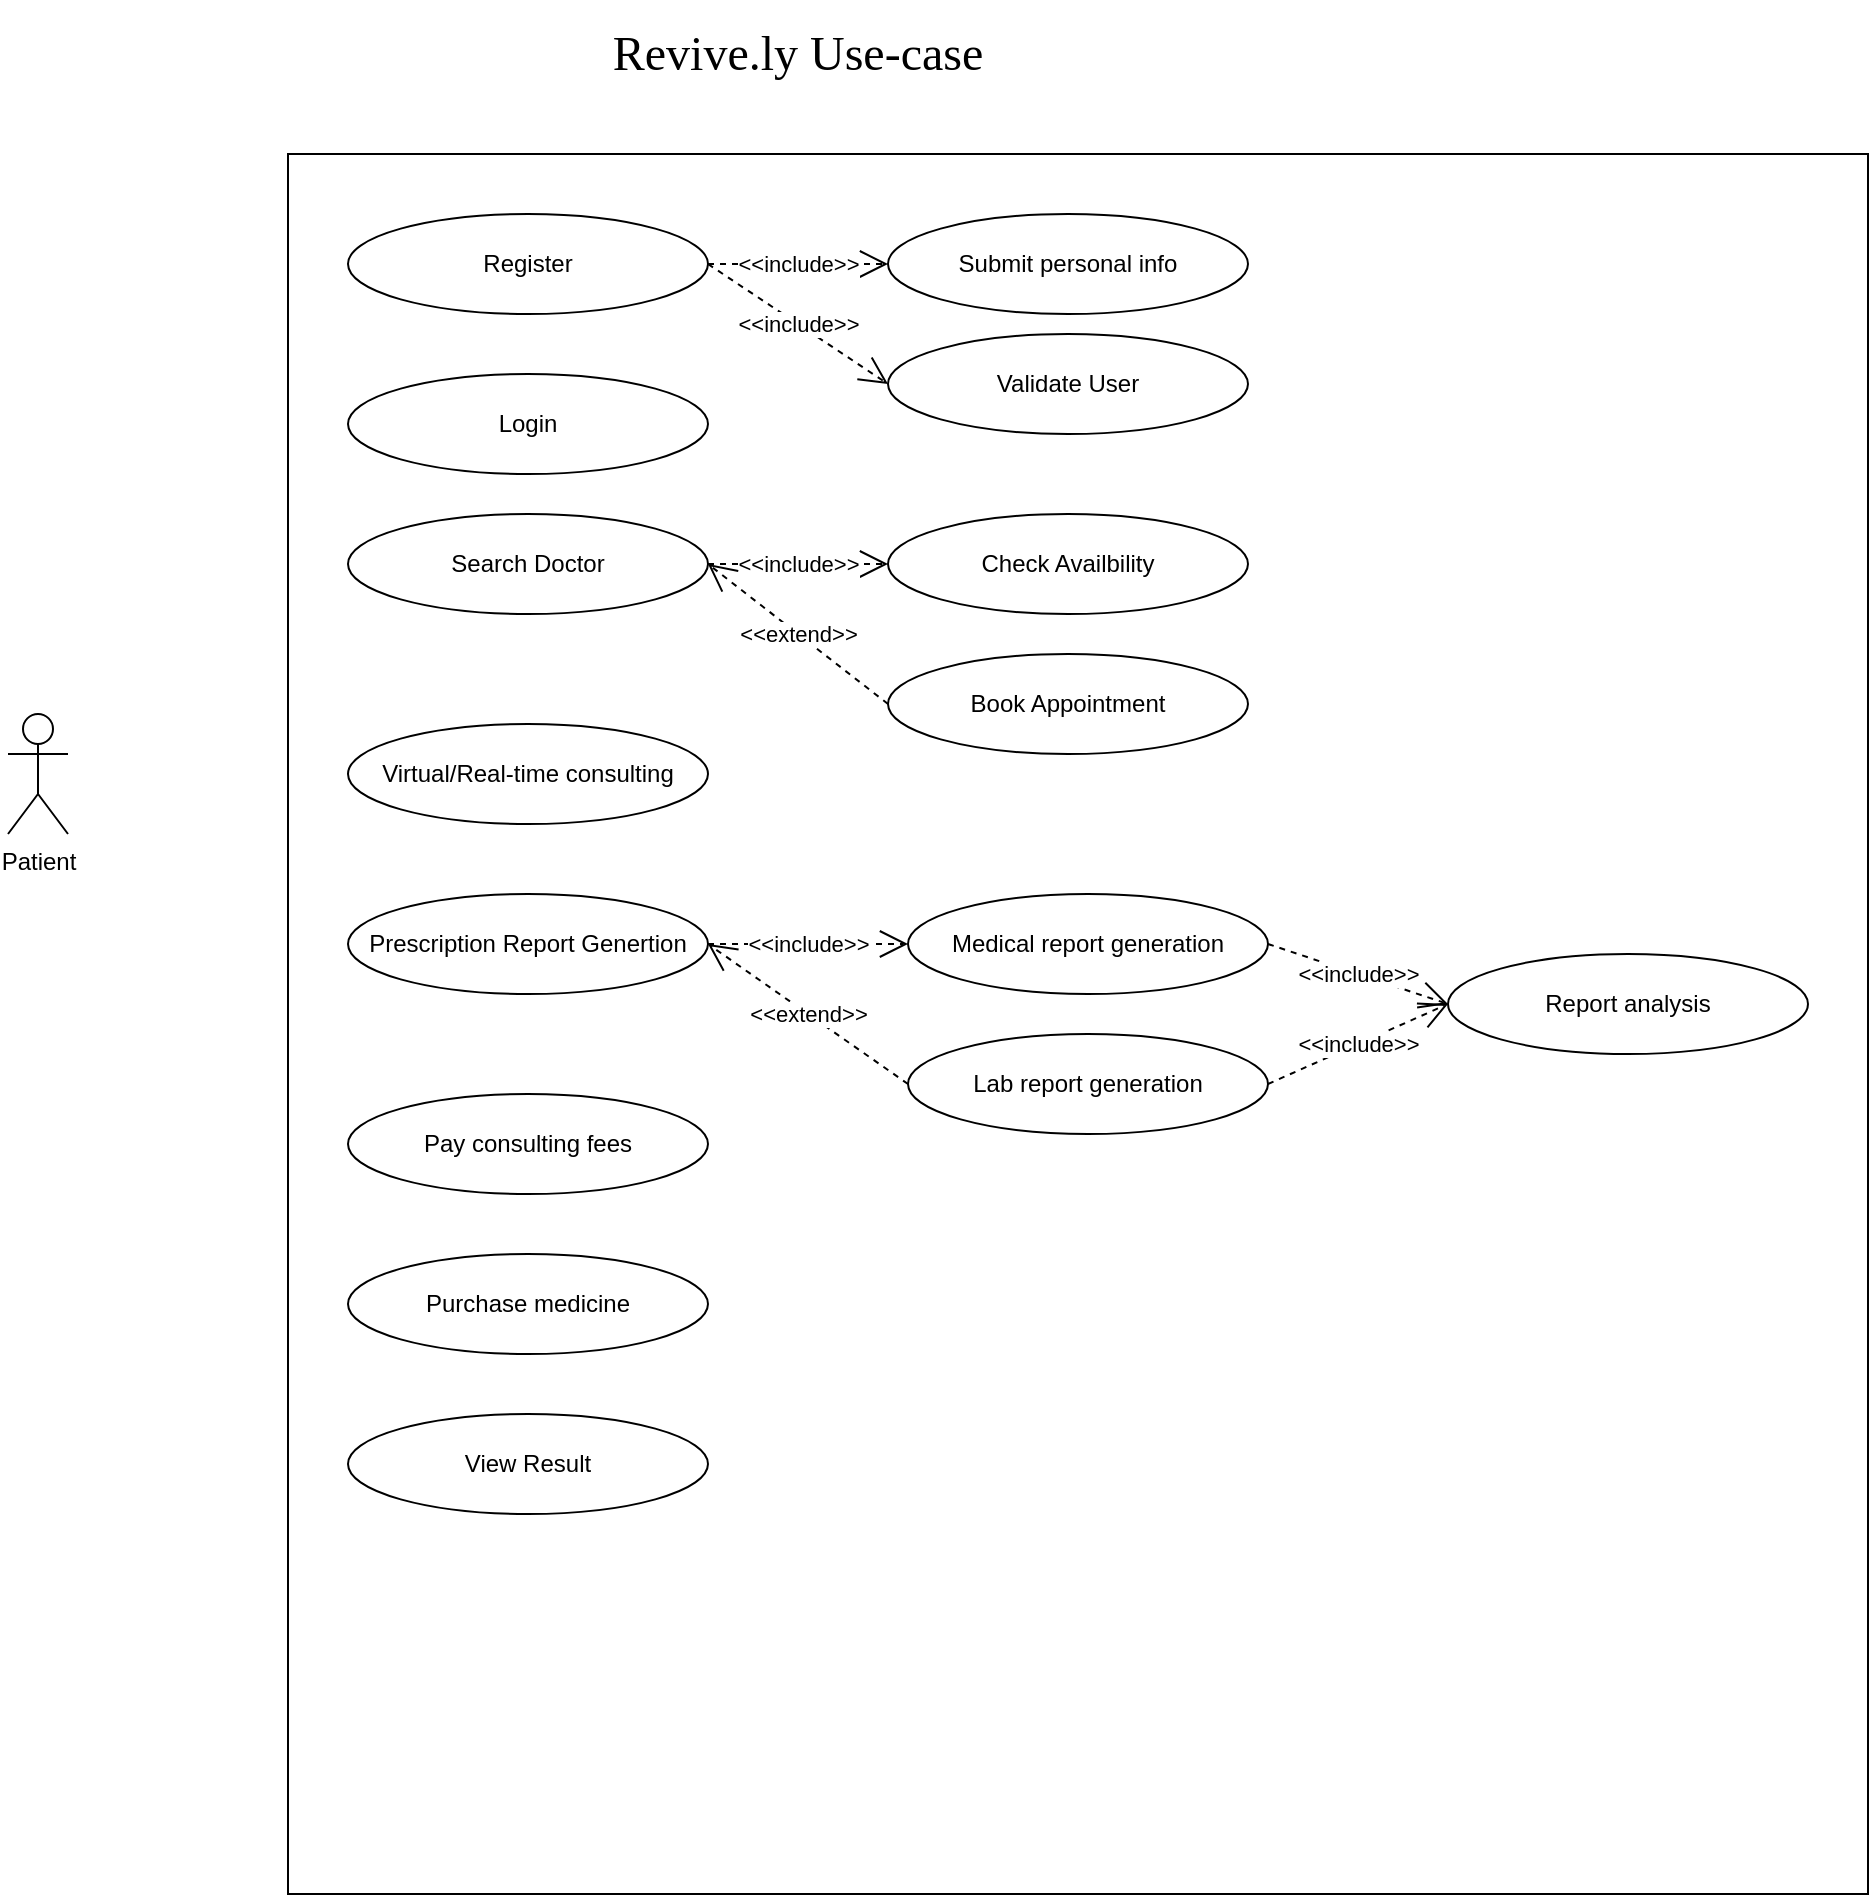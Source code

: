 <mxfile version="13.6.6" type="device"><diagram id="IPJGxkb2tYDXQtQqL_3s" name="Page-1"><mxGraphModel dx="2805" dy="1173" grid="1" gridSize="10" guides="1" tooltips="1" connect="1" arrows="1" fold="1" page="1" pageScale="1" pageWidth="850" pageHeight="1100" math="0" shadow="0"><root><mxCell id="0"/><mxCell id="1" parent="0"/><mxCell id="Mzkj7M-b4gMnKhtDPQPn-1" value="" style="rounded=0;whiteSpace=wrap;html=1;" vertex="1" parent="1"><mxGeometry x="-130" y="150" width="790" height="870" as="geometry"/></mxCell><mxCell id="Mzkj7M-b4gMnKhtDPQPn-3" value="&lt;pre&gt;&lt;font face=&quot;Times New Roman&quot; style=&quot;font-size: 24px&quot;&gt;Revive.ly Use-case&lt;/font&gt;&lt;/pre&gt;" style="text;html=1;strokeColor=none;fillColor=none;align=center;verticalAlign=middle;whiteSpace=wrap;rounded=0;" vertex="1" parent="1"><mxGeometry x="25" y="80" width="200" height="40" as="geometry"/></mxCell><mxCell id="Mzkj7M-b4gMnKhtDPQPn-5" value="Patient&lt;br&gt;" style="shape=umlActor;verticalLabelPosition=bottom;verticalAlign=top;html=1;outlineConnect=0;" vertex="1" parent="1"><mxGeometry x="-270" y="430" width="30" height="60" as="geometry"/></mxCell><mxCell id="Mzkj7M-b4gMnKhtDPQPn-12" value="Submit personal info" style="ellipse;whiteSpace=wrap;html=1;" vertex="1" parent="1"><mxGeometry x="170" y="180" width="180" height="50" as="geometry"/></mxCell><mxCell id="Mzkj7M-b4gMnKhtDPQPn-13" value="Login" style="ellipse;whiteSpace=wrap;html=1;" vertex="1" parent="1"><mxGeometry x="-100" y="260" width="180" height="50" as="geometry"/></mxCell><mxCell id="Mzkj7M-b4gMnKhtDPQPn-14" value="Search Doctor" style="ellipse;whiteSpace=wrap;html=1;" vertex="1" parent="1"><mxGeometry x="-100" y="330" width="180" height="50" as="geometry"/></mxCell><mxCell id="Mzkj7M-b4gMnKhtDPQPn-15" value="Check Availbility" style="ellipse;whiteSpace=wrap;html=1;" vertex="1" parent="1"><mxGeometry x="170" y="330" width="180" height="50" as="geometry"/></mxCell><mxCell id="Mzkj7M-b4gMnKhtDPQPn-16" value="Book Appointment" style="ellipse;whiteSpace=wrap;html=1;" vertex="1" parent="1"><mxGeometry x="170" y="400" width="180" height="50" as="geometry"/></mxCell><mxCell id="Mzkj7M-b4gMnKhtDPQPn-17" value="Virtual/Real-time consulting" style="ellipse;whiteSpace=wrap;html=1;" vertex="1" parent="1"><mxGeometry x="-100" y="435" width="180" height="50" as="geometry"/></mxCell><mxCell id="Mzkj7M-b4gMnKhtDPQPn-18" value="Register" style="ellipse;whiteSpace=wrap;html=1;" vertex="1" parent="1"><mxGeometry x="-100" y="180" width="180" height="50" as="geometry"/></mxCell><mxCell id="Mzkj7M-b4gMnKhtDPQPn-19" value="Validate User" style="ellipse;whiteSpace=wrap;html=1;" vertex="1" parent="1"><mxGeometry x="170" y="240" width="180" height="50" as="geometry"/></mxCell><mxCell id="Mzkj7M-b4gMnKhtDPQPn-20" value="Prescription Report Genertion" style="ellipse;whiteSpace=wrap;html=1;" vertex="1" parent="1"><mxGeometry x="-100" y="520" width="180" height="50" as="geometry"/></mxCell><mxCell id="Mzkj7M-b4gMnKhtDPQPn-21" value="Lab report generation" style="ellipse;whiteSpace=wrap;html=1;" vertex="1" parent="1"><mxGeometry x="180" y="590" width="180" height="50" as="geometry"/></mxCell><mxCell id="Mzkj7M-b4gMnKhtDPQPn-22" value="Pay consulting fees" style="ellipse;whiteSpace=wrap;html=1;" vertex="1" parent="1"><mxGeometry x="-100" y="620" width="180" height="50" as="geometry"/></mxCell><mxCell id="Mzkj7M-b4gMnKhtDPQPn-23" value="Purchase medicine" style="ellipse;whiteSpace=wrap;html=1;" vertex="1" parent="1"><mxGeometry x="-100" y="700" width="180" height="50" as="geometry"/></mxCell><mxCell id="Mzkj7M-b4gMnKhtDPQPn-24" value="&amp;lt;&amp;lt;include&amp;gt;&amp;gt;" style="endArrow=open;endSize=12;dashed=1;html=1;exitX=1;exitY=0.5;exitDx=0;exitDy=0;entryX=0;entryY=0.5;entryDx=0;entryDy=0;" edge="1" parent="1" source="Mzkj7M-b4gMnKhtDPQPn-18" target="Mzkj7M-b4gMnKhtDPQPn-12"><mxGeometry width="160" relative="1" as="geometry"><mxPoint x="50" y="440" as="sourcePoint"/><mxPoint x="210" y="440" as="targetPoint"/><Array as="points"/></mxGeometry></mxCell><mxCell id="Mzkj7M-b4gMnKhtDPQPn-25" value="&amp;lt;&amp;lt;include&amp;gt;&amp;gt;" style="endArrow=open;endSize=12;dashed=1;html=1;exitX=1;exitY=0.5;exitDx=0;exitDy=0;entryX=0;entryY=0.5;entryDx=0;entryDy=0;" edge="1" parent="1" source="Mzkj7M-b4gMnKhtDPQPn-18" target="Mzkj7M-b4gMnKhtDPQPn-19"><mxGeometry width="160" relative="1" as="geometry"><mxPoint x="90" y="215.0" as="sourcePoint"/><mxPoint x="210" y="215.0" as="targetPoint"/><Array as="points"/></mxGeometry></mxCell><mxCell id="Mzkj7M-b4gMnKhtDPQPn-26" value="&amp;lt;&amp;lt;include&amp;gt;&amp;gt;" style="endArrow=open;endSize=12;dashed=1;html=1;exitX=1;exitY=0.5;exitDx=0;exitDy=0;entryX=0;entryY=0.5;entryDx=0;entryDy=0;" edge="1" parent="1" source="Mzkj7M-b4gMnKhtDPQPn-14" target="Mzkj7M-b4gMnKhtDPQPn-15"><mxGeometry width="160" relative="1" as="geometry"><mxPoint x="100" y="225.0" as="sourcePoint"/><mxPoint x="220" y="225.0" as="targetPoint"/><Array as="points"/></mxGeometry></mxCell><mxCell id="Mzkj7M-b4gMnKhtDPQPn-27" value="&amp;lt;&amp;lt;extend&amp;gt;&amp;gt;" style="endArrow=open;endSize=12;dashed=1;html=1;exitX=0;exitY=0.5;exitDx=0;exitDy=0;entryX=1;entryY=0.5;entryDx=0;entryDy=0;" edge="1" parent="1" source="Mzkj7M-b4gMnKhtDPQPn-16" target="Mzkj7M-b4gMnKhtDPQPn-14"><mxGeometry width="160" relative="1" as="geometry"><mxPoint x="110" y="235.0" as="sourcePoint"/><mxPoint x="230" y="235.0" as="targetPoint"/><Array as="points"/></mxGeometry></mxCell><mxCell id="Mzkj7M-b4gMnKhtDPQPn-28" value="Medical report generation" style="ellipse;whiteSpace=wrap;html=1;" vertex="1" parent="1"><mxGeometry x="180" y="520" width="180" height="50" as="geometry"/></mxCell><mxCell id="Mzkj7M-b4gMnKhtDPQPn-29" value="&amp;lt;&amp;lt;include&amp;gt;&amp;gt;" style="endArrow=open;endSize=12;dashed=1;html=1;exitX=1;exitY=0.5;exitDx=0;exitDy=0;entryX=0;entryY=0.5;entryDx=0;entryDy=0;" edge="1" parent="1" source="Mzkj7M-b4gMnKhtDPQPn-20" target="Mzkj7M-b4gMnKhtDPQPn-28"><mxGeometry width="160" relative="1" as="geometry"><mxPoint x="90" y="365" as="sourcePoint"/><mxPoint x="210" y="365" as="targetPoint"/><Array as="points"/></mxGeometry></mxCell><mxCell id="Mzkj7M-b4gMnKhtDPQPn-30" value="&amp;lt;&amp;lt;extend&amp;gt;&amp;gt;" style="endArrow=open;endSize=12;dashed=1;html=1;exitX=0;exitY=0.5;exitDx=0;exitDy=0;entryX=1;entryY=0.5;entryDx=0;entryDy=0;" edge="1" parent="1" source="Mzkj7M-b4gMnKhtDPQPn-21" target="Mzkj7M-b4gMnKhtDPQPn-20"><mxGeometry width="160" relative="1" as="geometry"><mxPoint x="210" y="435" as="sourcePoint"/><mxPoint x="90" y="365" as="targetPoint"/><Array as="points"/></mxGeometry></mxCell><mxCell id="Mzkj7M-b4gMnKhtDPQPn-32" value="Report analysis" style="ellipse;whiteSpace=wrap;html=1;" vertex="1" parent="1"><mxGeometry x="450" y="550" width="180" height="50" as="geometry"/></mxCell><mxCell id="Mzkj7M-b4gMnKhtDPQPn-33" value="&amp;lt;&amp;lt;include&amp;gt;&amp;gt;" style="endArrow=open;endSize=12;dashed=1;html=1;exitX=1;exitY=0.5;exitDx=0;exitDy=0;entryX=0;entryY=0.5;entryDx=0;entryDy=0;" edge="1" parent="1" source="Mzkj7M-b4gMnKhtDPQPn-21" target="Mzkj7M-b4gMnKhtDPQPn-32"><mxGeometry width="160" relative="1" as="geometry"><mxPoint x="90" y="555" as="sourcePoint"/><mxPoint x="190" y="555" as="targetPoint"/><Array as="points"/></mxGeometry></mxCell><mxCell id="Mzkj7M-b4gMnKhtDPQPn-34" value="&amp;lt;&amp;lt;include&amp;gt;&amp;gt;" style="endArrow=open;endSize=12;dashed=1;html=1;exitX=1;exitY=0.5;exitDx=0;exitDy=0;entryX=0;entryY=0.5;entryDx=0;entryDy=0;" edge="1" parent="1" source="Mzkj7M-b4gMnKhtDPQPn-28" target="Mzkj7M-b4gMnKhtDPQPn-32"><mxGeometry width="160" relative="1" as="geometry"><mxPoint x="100" y="565" as="sourcePoint"/><mxPoint x="200" y="565" as="targetPoint"/><Array as="points"/></mxGeometry></mxCell><mxCell id="Mzkj7M-b4gMnKhtDPQPn-35" value="View Result" style="ellipse;whiteSpace=wrap;html=1;" vertex="1" parent="1"><mxGeometry x="-100" y="780" width="180" height="50" as="geometry"/></mxCell></root></mxGraphModel></diagram></mxfile>